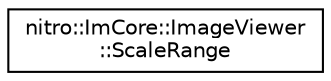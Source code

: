 digraph "Graphical Class Hierarchy"
{
 // LATEX_PDF_SIZE
  edge [fontname="Helvetica",fontsize="10",labelfontname="Helvetica",labelfontsize="10"];
  node [fontname="Helvetica",fontsize="10",shape=record];
  rankdir="LR";
  Node0 [label="nitro::ImCore::ImageViewer\l::ScaleRange",height=0.2,width=0.4,color="black", fillcolor="white", style="filled",URL="$da/de7/structnitro_1_1ImCore_1_1ImageViewer_1_1ScaleRange.html",tooltip=" "];
}
